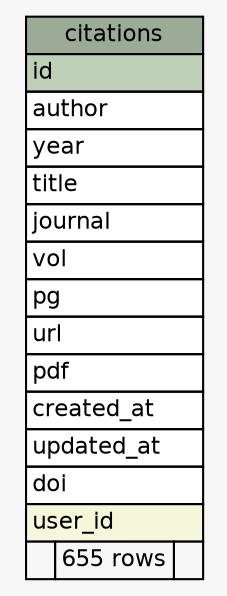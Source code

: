 // dot 2.30.1 on Mac OS X 10.7.5
// SchemaSpy rev 590
digraph "citations" {
  graph [
    rankdir="RL"
    bgcolor="#f7f7f7"
    nodesep="0.18"
    ranksep="0.46"
    fontname="Helvetica"
    fontsize="11"
  ];
  node [
    fontname="Helvetica"
    fontsize="11"
    shape="plaintext"
  ];
  edge [
    arrowsize="0.8"
  ];
  "citations" [
    label=<
    <TABLE BORDER="0" CELLBORDER="1" CELLSPACING="0" BGCOLOR="#ffffff">
      <TR><TD COLSPAN="3" BGCOLOR="#9bab96" ALIGN="CENTER">citations</TD></TR>
      <TR><TD PORT="id" COLSPAN="3" BGCOLOR="#bed1b8" ALIGN="LEFT">id</TD></TR>
      <TR><TD PORT="author" COLSPAN="3" ALIGN="LEFT">author</TD></TR>
      <TR><TD PORT="year" COLSPAN="3" ALIGN="LEFT">year</TD></TR>
      <TR><TD PORT="title" COLSPAN="3" ALIGN="LEFT">title</TD></TR>
      <TR><TD PORT="journal" COLSPAN="3" ALIGN="LEFT">journal</TD></TR>
      <TR><TD PORT="vol" COLSPAN="3" ALIGN="LEFT">vol</TD></TR>
      <TR><TD PORT="pg" COLSPAN="3" ALIGN="LEFT">pg</TD></TR>
      <TR><TD PORT="url" COLSPAN="3" ALIGN="LEFT">url</TD></TR>
      <TR><TD PORT="pdf" COLSPAN="3" ALIGN="LEFT">pdf</TD></TR>
      <TR><TD PORT="created_at" COLSPAN="3" ALIGN="LEFT">created_at</TD></TR>
      <TR><TD PORT="updated_at" COLSPAN="3" ALIGN="LEFT">updated_at</TD></TR>
      <TR><TD PORT="doi" COLSPAN="3" ALIGN="LEFT">doi</TD></TR>
      <TR><TD PORT="user_id" COLSPAN="3" BGCOLOR="#f4f7da" ALIGN="LEFT">user_id</TD></TR>
      <TR><TD ALIGN="LEFT" BGCOLOR="#f7f7f7">  </TD><TD ALIGN="RIGHT" BGCOLOR="#f7f7f7">655 rows</TD><TD ALIGN="RIGHT" BGCOLOR="#f7f7f7">  </TD></TR>
    </TABLE>>
    URL="tables/citations.html"
    tooltip="citations"
  ];
}
